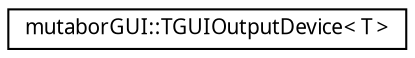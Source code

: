 digraph "Grafische Darstellung der Klassenhierarchie"
{
  edge [fontname="Sans",fontsize="10",labelfontname="Sans",labelfontsize="10"];
  node [fontname="Sans",fontsize="10",shape=record];
  rankdir="LR";
  Node0 [label="mutaborGUI::TGUIOutputDevice\< T \>",height=0.2,width=0.4,color="black", fillcolor="white", style="filled",URL="$dc/dc9/classmutaborGUI_1_1TGUIOutputDevice.html"];
}
